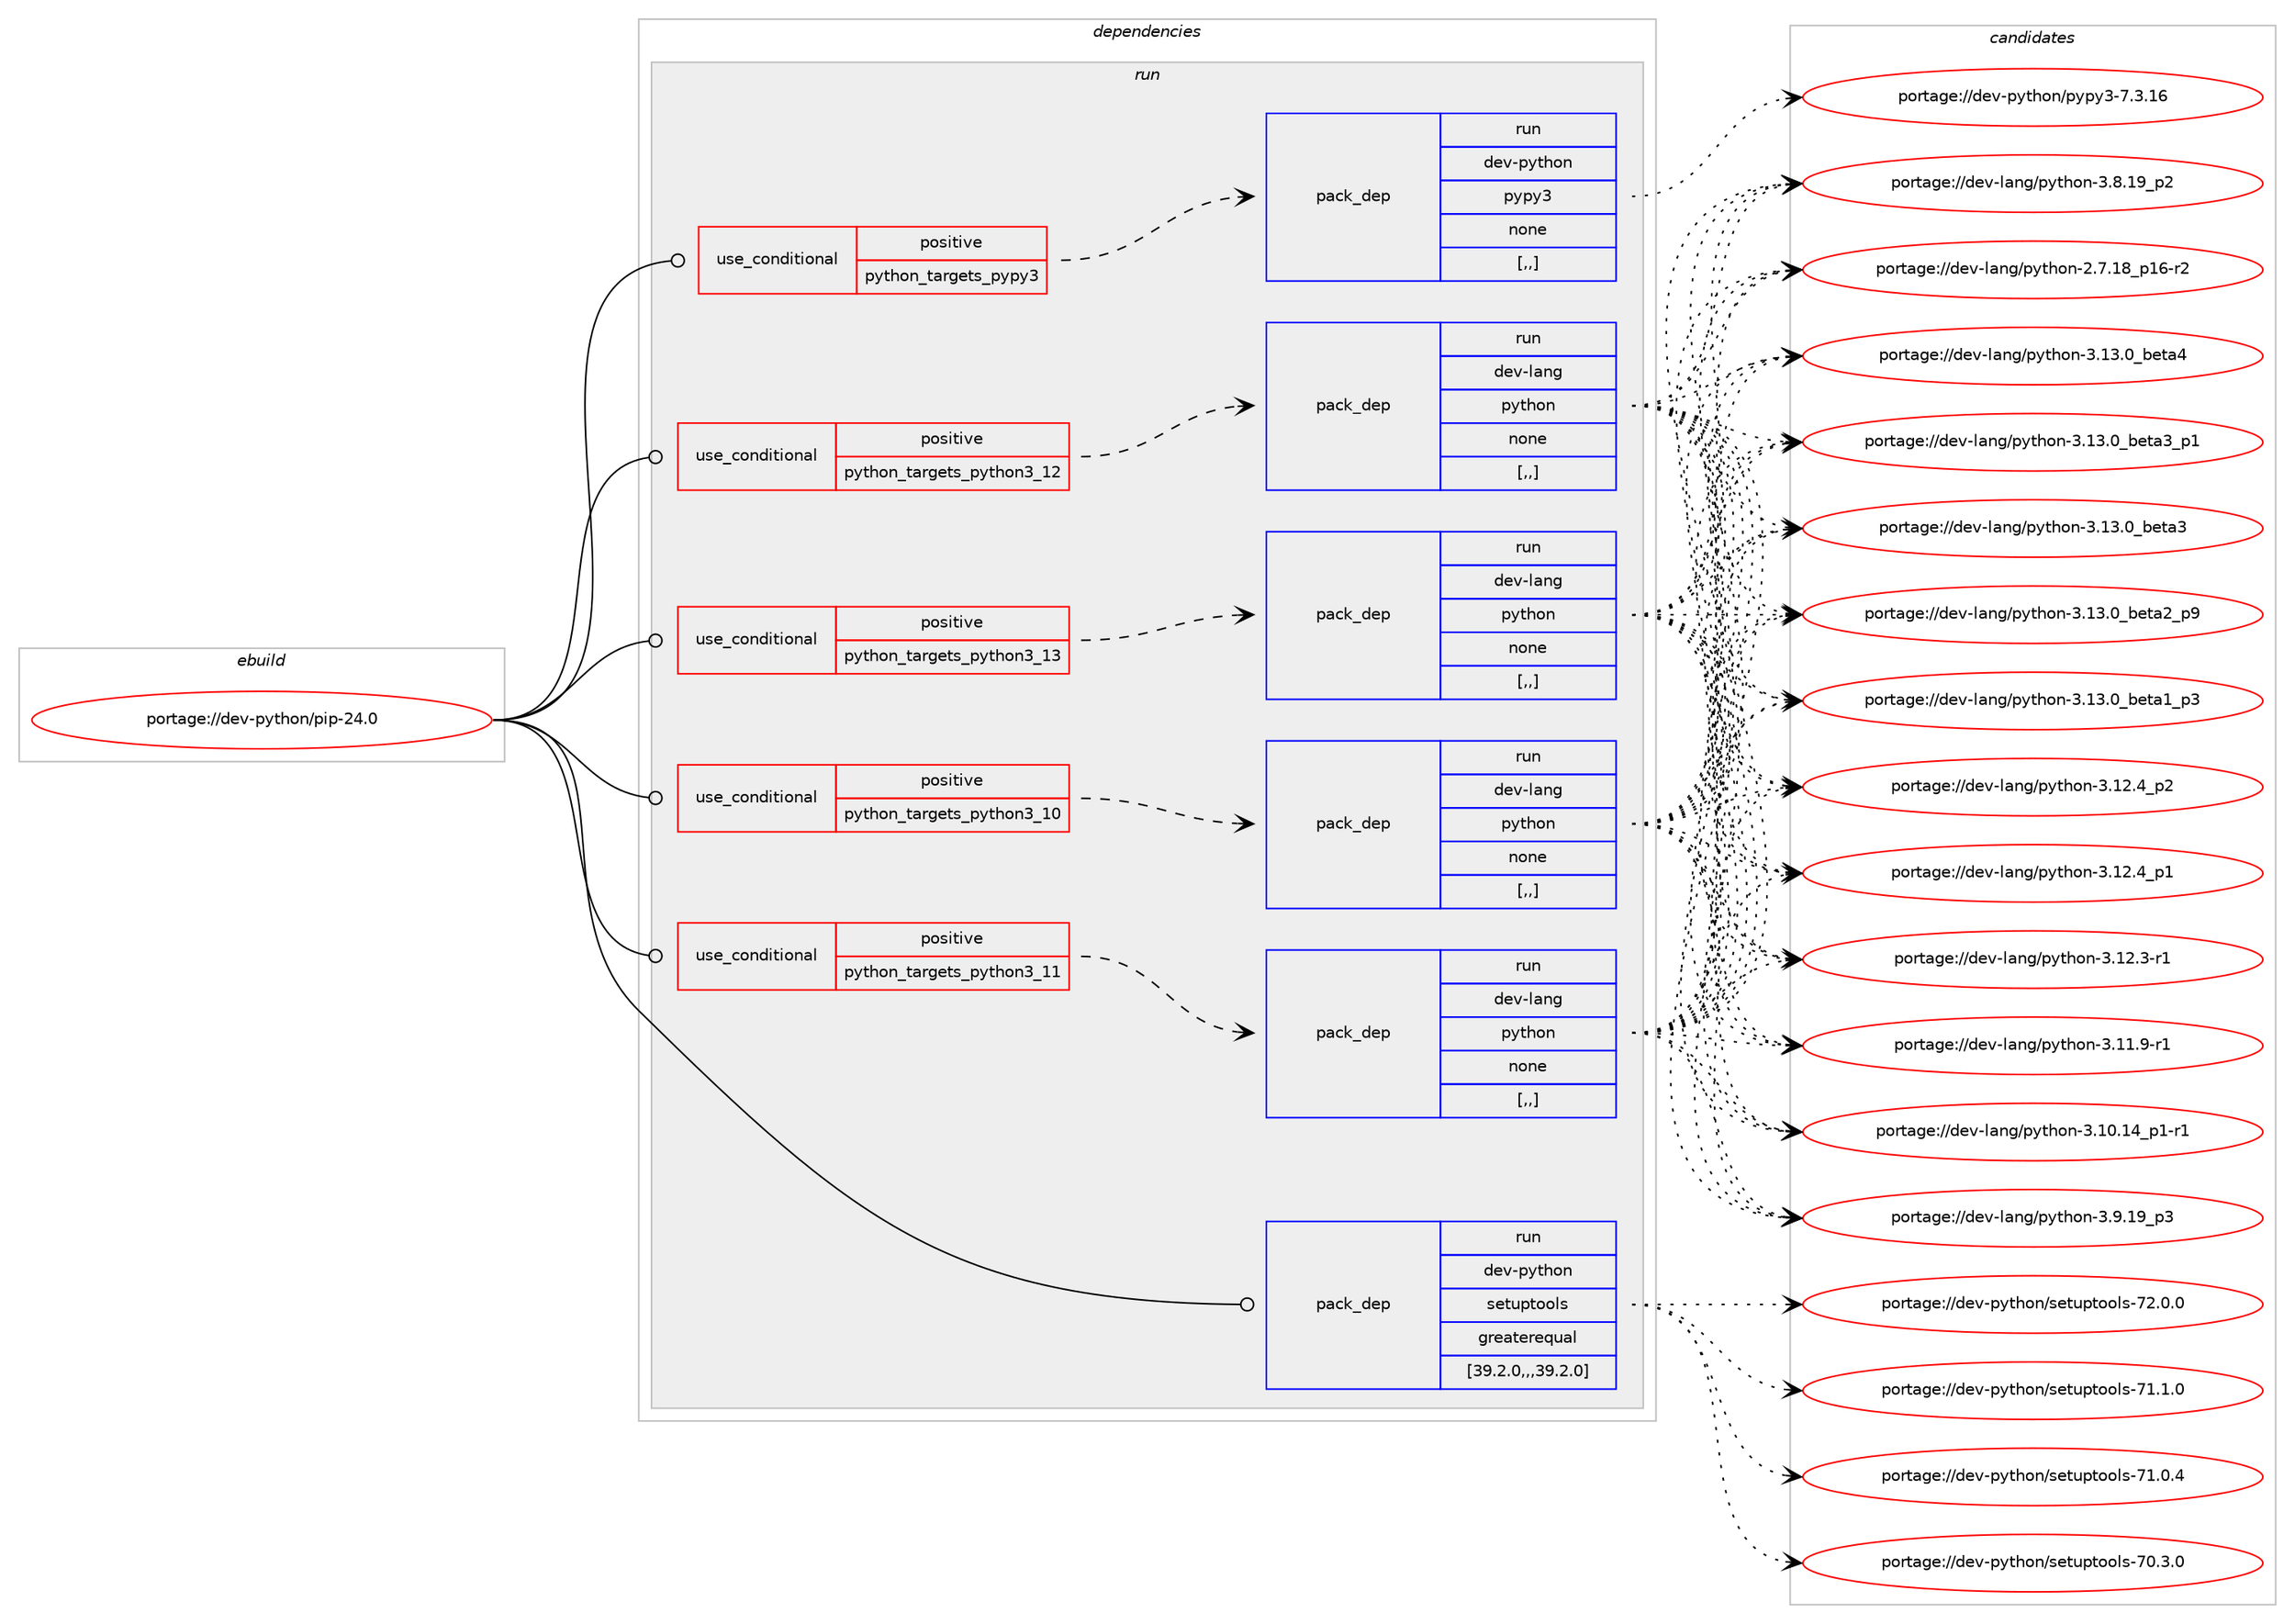 digraph prolog {

# *************
# Graph options
# *************

newrank=true;
concentrate=true;
compound=true;
graph [rankdir=LR,fontname=Helvetica,fontsize=10,ranksep=1.5];#, ranksep=2.5, nodesep=0.2];
edge  [arrowhead=vee];
node  [fontname=Helvetica,fontsize=10];

# **********
# The ebuild
# **********

subgraph cluster_leftcol {
color=gray;
label=<<i>ebuild</i>>;
id [label="portage://dev-python/pip-24.0", color=red, width=4, href="../dev-python/pip-24.0.svg"];
}

# ****************
# The dependencies
# ****************

subgraph cluster_midcol {
color=gray;
label=<<i>dependencies</i>>;
subgraph cluster_compile {
fillcolor="#eeeeee";
style=filled;
label=<<i>compile</i>>;
}
subgraph cluster_compileandrun {
fillcolor="#eeeeee";
style=filled;
label=<<i>compile and run</i>>;
}
subgraph cluster_run {
fillcolor="#eeeeee";
style=filled;
label=<<i>run</i>>;
subgraph cond36092 {
dependency154706 [label=<<TABLE BORDER="0" CELLBORDER="1" CELLSPACING="0" CELLPADDING="4"><TR><TD ROWSPAN="3" CELLPADDING="10">use_conditional</TD></TR><TR><TD>positive</TD></TR><TR><TD>python_targets_pypy3</TD></TR></TABLE>>, shape=none, color=red];
subgraph pack117362 {
dependency154707 [label=<<TABLE BORDER="0" CELLBORDER="1" CELLSPACING="0" CELLPADDING="4" WIDTH="220"><TR><TD ROWSPAN="6" CELLPADDING="30">pack_dep</TD></TR><TR><TD WIDTH="110">run</TD></TR><TR><TD>dev-python</TD></TR><TR><TD>pypy3</TD></TR><TR><TD>none</TD></TR><TR><TD>[,,]</TD></TR></TABLE>>, shape=none, color=blue];
}
dependency154706:e -> dependency154707:w [weight=20,style="dashed",arrowhead="vee"];
}
id:e -> dependency154706:w [weight=20,style="solid",arrowhead="odot"];
subgraph cond36093 {
dependency154708 [label=<<TABLE BORDER="0" CELLBORDER="1" CELLSPACING="0" CELLPADDING="4"><TR><TD ROWSPAN="3" CELLPADDING="10">use_conditional</TD></TR><TR><TD>positive</TD></TR><TR><TD>python_targets_python3_10</TD></TR></TABLE>>, shape=none, color=red];
subgraph pack117363 {
dependency154709 [label=<<TABLE BORDER="0" CELLBORDER="1" CELLSPACING="0" CELLPADDING="4" WIDTH="220"><TR><TD ROWSPAN="6" CELLPADDING="30">pack_dep</TD></TR><TR><TD WIDTH="110">run</TD></TR><TR><TD>dev-lang</TD></TR><TR><TD>python</TD></TR><TR><TD>none</TD></TR><TR><TD>[,,]</TD></TR></TABLE>>, shape=none, color=blue];
}
dependency154708:e -> dependency154709:w [weight=20,style="dashed",arrowhead="vee"];
}
id:e -> dependency154708:w [weight=20,style="solid",arrowhead="odot"];
subgraph cond36094 {
dependency154710 [label=<<TABLE BORDER="0" CELLBORDER="1" CELLSPACING="0" CELLPADDING="4"><TR><TD ROWSPAN="3" CELLPADDING="10">use_conditional</TD></TR><TR><TD>positive</TD></TR><TR><TD>python_targets_python3_11</TD></TR></TABLE>>, shape=none, color=red];
subgraph pack117364 {
dependency154711 [label=<<TABLE BORDER="0" CELLBORDER="1" CELLSPACING="0" CELLPADDING="4" WIDTH="220"><TR><TD ROWSPAN="6" CELLPADDING="30">pack_dep</TD></TR><TR><TD WIDTH="110">run</TD></TR><TR><TD>dev-lang</TD></TR><TR><TD>python</TD></TR><TR><TD>none</TD></TR><TR><TD>[,,]</TD></TR></TABLE>>, shape=none, color=blue];
}
dependency154710:e -> dependency154711:w [weight=20,style="dashed",arrowhead="vee"];
}
id:e -> dependency154710:w [weight=20,style="solid",arrowhead="odot"];
subgraph cond36095 {
dependency154712 [label=<<TABLE BORDER="0" CELLBORDER="1" CELLSPACING="0" CELLPADDING="4"><TR><TD ROWSPAN="3" CELLPADDING="10">use_conditional</TD></TR><TR><TD>positive</TD></TR><TR><TD>python_targets_python3_12</TD></TR></TABLE>>, shape=none, color=red];
subgraph pack117365 {
dependency154713 [label=<<TABLE BORDER="0" CELLBORDER="1" CELLSPACING="0" CELLPADDING="4" WIDTH="220"><TR><TD ROWSPAN="6" CELLPADDING="30">pack_dep</TD></TR><TR><TD WIDTH="110">run</TD></TR><TR><TD>dev-lang</TD></TR><TR><TD>python</TD></TR><TR><TD>none</TD></TR><TR><TD>[,,]</TD></TR></TABLE>>, shape=none, color=blue];
}
dependency154712:e -> dependency154713:w [weight=20,style="dashed",arrowhead="vee"];
}
id:e -> dependency154712:w [weight=20,style="solid",arrowhead="odot"];
subgraph cond36096 {
dependency154714 [label=<<TABLE BORDER="0" CELLBORDER="1" CELLSPACING="0" CELLPADDING="4"><TR><TD ROWSPAN="3" CELLPADDING="10">use_conditional</TD></TR><TR><TD>positive</TD></TR><TR><TD>python_targets_python3_13</TD></TR></TABLE>>, shape=none, color=red];
subgraph pack117366 {
dependency154715 [label=<<TABLE BORDER="0" CELLBORDER="1" CELLSPACING="0" CELLPADDING="4" WIDTH="220"><TR><TD ROWSPAN="6" CELLPADDING="30">pack_dep</TD></TR><TR><TD WIDTH="110">run</TD></TR><TR><TD>dev-lang</TD></TR><TR><TD>python</TD></TR><TR><TD>none</TD></TR><TR><TD>[,,]</TD></TR></TABLE>>, shape=none, color=blue];
}
dependency154714:e -> dependency154715:w [weight=20,style="dashed",arrowhead="vee"];
}
id:e -> dependency154714:w [weight=20,style="solid",arrowhead="odot"];
subgraph pack117367 {
dependency154716 [label=<<TABLE BORDER="0" CELLBORDER="1" CELLSPACING="0" CELLPADDING="4" WIDTH="220"><TR><TD ROWSPAN="6" CELLPADDING="30">pack_dep</TD></TR><TR><TD WIDTH="110">run</TD></TR><TR><TD>dev-python</TD></TR><TR><TD>setuptools</TD></TR><TR><TD>greaterequal</TD></TR><TR><TD>[39.2.0,,,39.2.0]</TD></TR></TABLE>>, shape=none, color=blue];
}
id:e -> dependency154716:w [weight=20,style="solid",arrowhead="odot"];
}
}

# **************
# The candidates
# **************

subgraph cluster_choices {
rank=same;
color=gray;
label=<<i>candidates</i>>;

subgraph choice117362 {
color=black;
nodesep=1;
choice10010111845112121116104111110471121211121215145554651464954 [label="portage://dev-python/pypy3-7.3.16", color=red, width=4,href="../dev-python/pypy3-7.3.16.svg"];
dependency154707:e -> choice10010111845112121116104111110471121211121215145554651464954:w [style=dotted,weight="100"];
}
subgraph choice117363 {
color=black;
nodesep=1;
choice1001011184510897110103471121211161041111104551464951464895981011169752 [label="portage://dev-lang/python-3.13.0_beta4", color=red, width=4,href="../dev-lang/python-3.13.0_beta4.svg"];
choice10010111845108971101034711212111610411111045514649514648959810111697519511249 [label="portage://dev-lang/python-3.13.0_beta3_p1", color=red, width=4,href="../dev-lang/python-3.13.0_beta3_p1.svg"];
choice1001011184510897110103471121211161041111104551464951464895981011169751 [label="portage://dev-lang/python-3.13.0_beta3", color=red, width=4,href="../dev-lang/python-3.13.0_beta3.svg"];
choice10010111845108971101034711212111610411111045514649514648959810111697509511257 [label="portage://dev-lang/python-3.13.0_beta2_p9", color=red, width=4,href="../dev-lang/python-3.13.0_beta2_p9.svg"];
choice10010111845108971101034711212111610411111045514649514648959810111697499511251 [label="portage://dev-lang/python-3.13.0_beta1_p3", color=red, width=4,href="../dev-lang/python-3.13.0_beta1_p3.svg"];
choice100101118451089711010347112121116104111110455146495046529511250 [label="portage://dev-lang/python-3.12.4_p2", color=red, width=4,href="../dev-lang/python-3.12.4_p2.svg"];
choice100101118451089711010347112121116104111110455146495046529511249 [label="portage://dev-lang/python-3.12.4_p1", color=red, width=4,href="../dev-lang/python-3.12.4_p1.svg"];
choice100101118451089711010347112121116104111110455146495046514511449 [label="portage://dev-lang/python-3.12.3-r1", color=red, width=4,href="../dev-lang/python-3.12.3-r1.svg"];
choice100101118451089711010347112121116104111110455146494946574511449 [label="portage://dev-lang/python-3.11.9-r1", color=red, width=4,href="../dev-lang/python-3.11.9-r1.svg"];
choice100101118451089711010347112121116104111110455146494846495295112494511449 [label="portage://dev-lang/python-3.10.14_p1-r1", color=red, width=4,href="../dev-lang/python-3.10.14_p1-r1.svg"];
choice100101118451089711010347112121116104111110455146574649579511251 [label="portage://dev-lang/python-3.9.19_p3", color=red, width=4,href="../dev-lang/python-3.9.19_p3.svg"];
choice100101118451089711010347112121116104111110455146564649579511250 [label="portage://dev-lang/python-3.8.19_p2", color=red, width=4,href="../dev-lang/python-3.8.19_p2.svg"];
choice100101118451089711010347112121116104111110455046554649569511249544511450 [label="portage://dev-lang/python-2.7.18_p16-r2", color=red, width=4,href="../dev-lang/python-2.7.18_p16-r2.svg"];
dependency154709:e -> choice1001011184510897110103471121211161041111104551464951464895981011169752:w [style=dotted,weight="100"];
dependency154709:e -> choice10010111845108971101034711212111610411111045514649514648959810111697519511249:w [style=dotted,weight="100"];
dependency154709:e -> choice1001011184510897110103471121211161041111104551464951464895981011169751:w [style=dotted,weight="100"];
dependency154709:e -> choice10010111845108971101034711212111610411111045514649514648959810111697509511257:w [style=dotted,weight="100"];
dependency154709:e -> choice10010111845108971101034711212111610411111045514649514648959810111697499511251:w [style=dotted,weight="100"];
dependency154709:e -> choice100101118451089711010347112121116104111110455146495046529511250:w [style=dotted,weight="100"];
dependency154709:e -> choice100101118451089711010347112121116104111110455146495046529511249:w [style=dotted,weight="100"];
dependency154709:e -> choice100101118451089711010347112121116104111110455146495046514511449:w [style=dotted,weight="100"];
dependency154709:e -> choice100101118451089711010347112121116104111110455146494946574511449:w [style=dotted,weight="100"];
dependency154709:e -> choice100101118451089711010347112121116104111110455146494846495295112494511449:w [style=dotted,weight="100"];
dependency154709:e -> choice100101118451089711010347112121116104111110455146574649579511251:w [style=dotted,weight="100"];
dependency154709:e -> choice100101118451089711010347112121116104111110455146564649579511250:w [style=dotted,weight="100"];
dependency154709:e -> choice100101118451089711010347112121116104111110455046554649569511249544511450:w [style=dotted,weight="100"];
}
subgraph choice117364 {
color=black;
nodesep=1;
choice1001011184510897110103471121211161041111104551464951464895981011169752 [label="portage://dev-lang/python-3.13.0_beta4", color=red, width=4,href="../dev-lang/python-3.13.0_beta4.svg"];
choice10010111845108971101034711212111610411111045514649514648959810111697519511249 [label="portage://dev-lang/python-3.13.0_beta3_p1", color=red, width=4,href="../dev-lang/python-3.13.0_beta3_p1.svg"];
choice1001011184510897110103471121211161041111104551464951464895981011169751 [label="portage://dev-lang/python-3.13.0_beta3", color=red, width=4,href="../dev-lang/python-3.13.0_beta3.svg"];
choice10010111845108971101034711212111610411111045514649514648959810111697509511257 [label="portage://dev-lang/python-3.13.0_beta2_p9", color=red, width=4,href="../dev-lang/python-3.13.0_beta2_p9.svg"];
choice10010111845108971101034711212111610411111045514649514648959810111697499511251 [label="portage://dev-lang/python-3.13.0_beta1_p3", color=red, width=4,href="../dev-lang/python-3.13.0_beta1_p3.svg"];
choice100101118451089711010347112121116104111110455146495046529511250 [label="portage://dev-lang/python-3.12.4_p2", color=red, width=4,href="../dev-lang/python-3.12.4_p2.svg"];
choice100101118451089711010347112121116104111110455146495046529511249 [label="portage://dev-lang/python-3.12.4_p1", color=red, width=4,href="../dev-lang/python-3.12.4_p1.svg"];
choice100101118451089711010347112121116104111110455146495046514511449 [label="portage://dev-lang/python-3.12.3-r1", color=red, width=4,href="../dev-lang/python-3.12.3-r1.svg"];
choice100101118451089711010347112121116104111110455146494946574511449 [label="portage://dev-lang/python-3.11.9-r1", color=red, width=4,href="../dev-lang/python-3.11.9-r1.svg"];
choice100101118451089711010347112121116104111110455146494846495295112494511449 [label="portage://dev-lang/python-3.10.14_p1-r1", color=red, width=4,href="../dev-lang/python-3.10.14_p1-r1.svg"];
choice100101118451089711010347112121116104111110455146574649579511251 [label="portage://dev-lang/python-3.9.19_p3", color=red, width=4,href="../dev-lang/python-3.9.19_p3.svg"];
choice100101118451089711010347112121116104111110455146564649579511250 [label="portage://dev-lang/python-3.8.19_p2", color=red, width=4,href="../dev-lang/python-3.8.19_p2.svg"];
choice100101118451089711010347112121116104111110455046554649569511249544511450 [label="portage://dev-lang/python-2.7.18_p16-r2", color=red, width=4,href="../dev-lang/python-2.7.18_p16-r2.svg"];
dependency154711:e -> choice1001011184510897110103471121211161041111104551464951464895981011169752:w [style=dotted,weight="100"];
dependency154711:e -> choice10010111845108971101034711212111610411111045514649514648959810111697519511249:w [style=dotted,weight="100"];
dependency154711:e -> choice1001011184510897110103471121211161041111104551464951464895981011169751:w [style=dotted,weight="100"];
dependency154711:e -> choice10010111845108971101034711212111610411111045514649514648959810111697509511257:w [style=dotted,weight="100"];
dependency154711:e -> choice10010111845108971101034711212111610411111045514649514648959810111697499511251:w [style=dotted,weight="100"];
dependency154711:e -> choice100101118451089711010347112121116104111110455146495046529511250:w [style=dotted,weight="100"];
dependency154711:e -> choice100101118451089711010347112121116104111110455146495046529511249:w [style=dotted,weight="100"];
dependency154711:e -> choice100101118451089711010347112121116104111110455146495046514511449:w [style=dotted,weight="100"];
dependency154711:e -> choice100101118451089711010347112121116104111110455146494946574511449:w [style=dotted,weight="100"];
dependency154711:e -> choice100101118451089711010347112121116104111110455146494846495295112494511449:w [style=dotted,weight="100"];
dependency154711:e -> choice100101118451089711010347112121116104111110455146574649579511251:w [style=dotted,weight="100"];
dependency154711:e -> choice100101118451089711010347112121116104111110455146564649579511250:w [style=dotted,weight="100"];
dependency154711:e -> choice100101118451089711010347112121116104111110455046554649569511249544511450:w [style=dotted,weight="100"];
}
subgraph choice117365 {
color=black;
nodesep=1;
choice1001011184510897110103471121211161041111104551464951464895981011169752 [label="portage://dev-lang/python-3.13.0_beta4", color=red, width=4,href="../dev-lang/python-3.13.0_beta4.svg"];
choice10010111845108971101034711212111610411111045514649514648959810111697519511249 [label="portage://dev-lang/python-3.13.0_beta3_p1", color=red, width=4,href="../dev-lang/python-3.13.0_beta3_p1.svg"];
choice1001011184510897110103471121211161041111104551464951464895981011169751 [label="portage://dev-lang/python-3.13.0_beta3", color=red, width=4,href="../dev-lang/python-3.13.0_beta3.svg"];
choice10010111845108971101034711212111610411111045514649514648959810111697509511257 [label="portage://dev-lang/python-3.13.0_beta2_p9", color=red, width=4,href="../dev-lang/python-3.13.0_beta2_p9.svg"];
choice10010111845108971101034711212111610411111045514649514648959810111697499511251 [label="portage://dev-lang/python-3.13.0_beta1_p3", color=red, width=4,href="../dev-lang/python-3.13.0_beta1_p3.svg"];
choice100101118451089711010347112121116104111110455146495046529511250 [label="portage://dev-lang/python-3.12.4_p2", color=red, width=4,href="../dev-lang/python-3.12.4_p2.svg"];
choice100101118451089711010347112121116104111110455146495046529511249 [label="portage://dev-lang/python-3.12.4_p1", color=red, width=4,href="../dev-lang/python-3.12.4_p1.svg"];
choice100101118451089711010347112121116104111110455146495046514511449 [label="portage://dev-lang/python-3.12.3-r1", color=red, width=4,href="../dev-lang/python-3.12.3-r1.svg"];
choice100101118451089711010347112121116104111110455146494946574511449 [label="portage://dev-lang/python-3.11.9-r1", color=red, width=4,href="../dev-lang/python-3.11.9-r1.svg"];
choice100101118451089711010347112121116104111110455146494846495295112494511449 [label="portage://dev-lang/python-3.10.14_p1-r1", color=red, width=4,href="../dev-lang/python-3.10.14_p1-r1.svg"];
choice100101118451089711010347112121116104111110455146574649579511251 [label="portage://dev-lang/python-3.9.19_p3", color=red, width=4,href="../dev-lang/python-3.9.19_p3.svg"];
choice100101118451089711010347112121116104111110455146564649579511250 [label="portage://dev-lang/python-3.8.19_p2", color=red, width=4,href="../dev-lang/python-3.8.19_p2.svg"];
choice100101118451089711010347112121116104111110455046554649569511249544511450 [label="portage://dev-lang/python-2.7.18_p16-r2", color=red, width=4,href="../dev-lang/python-2.7.18_p16-r2.svg"];
dependency154713:e -> choice1001011184510897110103471121211161041111104551464951464895981011169752:w [style=dotted,weight="100"];
dependency154713:e -> choice10010111845108971101034711212111610411111045514649514648959810111697519511249:w [style=dotted,weight="100"];
dependency154713:e -> choice1001011184510897110103471121211161041111104551464951464895981011169751:w [style=dotted,weight="100"];
dependency154713:e -> choice10010111845108971101034711212111610411111045514649514648959810111697509511257:w [style=dotted,weight="100"];
dependency154713:e -> choice10010111845108971101034711212111610411111045514649514648959810111697499511251:w [style=dotted,weight="100"];
dependency154713:e -> choice100101118451089711010347112121116104111110455146495046529511250:w [style=dotted,weight="100"];
dependency154713:e -> choice100101118451089711010347112121116104111110455146495046529511249:w [style=dotted,weight="100"];
dependency154713:e -> choice100101118451089711010347112121116104111110455146495046514511449:w [style=dotted,weight="100"];
dependency154713:e -> choice100101118451089711010347112121116104111110455146494946574511449:w [style=dotted,weight="100"];
dependency154713:e -> choice100101118451089711010347112121116104111110455146494846495295112494511449:w [style=dotted,weight="100"];
dependency154713:e -> choice100101118451089711010347112121116104111110455146574649579511251:w [style=dotted,weight="100"];
dependency154713:e -> choice100101118451089711010347112121116104111110455146564649579511250:w [style=dotted,weight="100"];
dependency154713:e -> choice100101118451089711010347112121116104111110455046554649569511249544511450:w [style=dotted,weight="100"];
}
subgraph choice117366 {
color=black;
nodesep=1;
choice1001011184510897110103471121211161041111104551464951464895981011169752 [label="portage://dev-lang/python-3.13.0_beta4", color=red, width=4,href="../dev-lang/python-3.13.0_beta4.svg"];
choice10010111845108971101034711212111610411111045514649514648959810111697519511249 [label="portage://dev-lang/python-3.13.0_beta3_p1", color=red, width=4,href="../dev-lang/python-3.13.0_beta3_p1.svg"];
choice1001011184510897110103471121211161041111104551464951464895981011169751 [label="portage://dev-lang/python-3.13.0_beta3", color=red, width=4,href="../dev-lang/python-3.13.0_beta3.svg"];
choice10010111845108971101034711212111610411111045514649514648959810111697509511257 [label="portage://dev-lang/python-3.13.0_beta2_p9", color=red, width=4,href="../dev-lang/python-3.13.0_beta2_p9.svg"];
choice10010111845108971101034711212111610411111045514649514648959810111697499511251 [label="portage://dev-lang/python-3.13.0_beta1_p3", color=red, width=4,href="../dev-lang/python-3.13.0_beta1_p3.svg"];
choice100101118451089711010347112121116104111110455146495046529511250 [label="portage://dev-lang/python-3.12.4_p2", color=red, width=4,href="../dev-lang/python-3.12.4_p2.svg"];
choice100101118451089711010347112121116104111110455146495046529511249 [label="portage://dev-lang/python-3.12.4_p1", color=red, width=4,href="../dev-lang/python-3.12.4_p1.svg"];
choice100101118451089711010347112121116104111110455146495046514511449 [label="portage://dev-lang/python-3.12.3-r1", color=red, width=4,href="../dev-lang/python-3.12.3-r1.svg"];
choice100101118451089711010347112121116104111110455146494946574511449 [label="portage://dev-lang/python-3.11.9-r1", color=red, width=4,href="../dev-lang/python-3.11.9-r1.svg"];
choice100101118451089711010347112121116104111110455146494846495295112494511449 [label="portage://dev-lang/python-3.10.14_p1-r1", color=red, width=4,href="../dev-lang/python-3.10.14_p1-r1.svg"];
choice100101118451089711010347112121116104111110455146574649579511251 [label="portage://dev-lang/python-3.9.19_p3", color=red, width=4,href="../dev-lang/python-3.9.19_p3.svg"];
choice100101118451089711010347112121116104111110455146564649579511250 [label="portage://dev-lang/python-3.8.19_p2", color=red, width=4,href="../dev-lang/python-3.8.19_p2.svg"];
choice100101118451089711010347112121116104111110455046554649569511249544511450 [label="portage://dev-lang/python-2.7.18_p16-r2", color=red, width=4,href="../dev-lang/python-2.7.18_p16-r2.svg"];
dependency154715:e -> choice1001011184510897110103471121211161041111104551464951464895981011169752:w [style=dotted,weight="100"];
dependency154715:e -> choice10010111845108971101034711212111610411111045514649514648959810111697519511249:w [style=dotted,weight="100"];
dependency154715:e -> choice1001011184510897110103471121211161041111104551464951464895981011169751:w [style=dotted,weight="100"];
dependency154715:e -> choice10010111845108971101034711212111610411111045514649514648959810111697509511257:w [style=dotted,weight="100"];
dependency154715:e -> choice10010111845108971101034711212111610411111045514649514648959810111697499511251:w [style=dotted,weight="100"];
dependency154715:e -> choice100101118451089711010347112121116104111110455146495046529511250:w [style=dotted,weight="100"];
dependency154715:e -> choice100101118451089711010347112121116104111110455146495046529511249:w [style=dotted,weight="100"];
dependency154715:e -> choice100101118451089711010347112121116104111110455146495046514511449:w [style=dotted,weight="100"];
dependency154715:e -> choice100101118451089711010347112121116104111110455146494946574511449:w [style=dotted,weight="100"];
dependency154715:e -> choice100101118451089711010347112121116104111110455146494846495295112494511449:w [style=dotted,weight="100"];
dependency154715:e -> choice100101118451089711010347112121116104111110455146574649579511251:w [style=dotted,weight="100"];
dependency154715:e -> choice100101118451089711010347112121116104111110455146564649579511250:w [style=dotted,weight="100"];
dependency154715:e -> choice100101118451089711010347112121116104111110455046554649569511249544511450:w [style=dotted,weight="100"];
}
subgraph choice117367 {
color=black;
nodesep=1;
choice100101118451121211161041111104711510111611711211611111110811545555046484648 [label="portage://dev-python/setuptools-72.0.0", color=red, width=4,href="../dev-python/setuptools-72.0.0.svg"];
choice100101118451121211161041111104711510111611711211611111110811545554946494648 [label="portage://dev-python/setuptools-71.1.0", color=red, width=4,href="../dev-python/setuptools-71.1.0.svg"];
choice100101118451121211161041111104711510111611711211611111110811545554946484652 [label="portage://dev-python/setuptools-71.0.4", color=red, width=4,href="../dev-python/setuptools-71.0.4.svg"];
choice100101118451121211161041111104711510111611711211611111110811545554846514648 [label="portage://dev-python/setuptools-70.3.0", color=red, width=4,href="../dev-python/setuptools-70.3.0.svg"];
dependency154716:e -> choice100101118451121211161041111104711510111611711211611111110811545555046484648:w [style=dotted,weight="100"];
dependency154716:e -> choice100101118451121211161041111104711510111611711211611111110811545554946494648:w [style=dotted,weight="100"];
dependency154716:e -> choice100101118451121211161041111104711510111611711211611111110811545554946484652:w [style=dotted,weight="100"];
dependency154716:e -> choice100101118451121211161041111104711510111611711211611111110811545554846514648:w [style=dotted,weight="100"];
}
}

}

